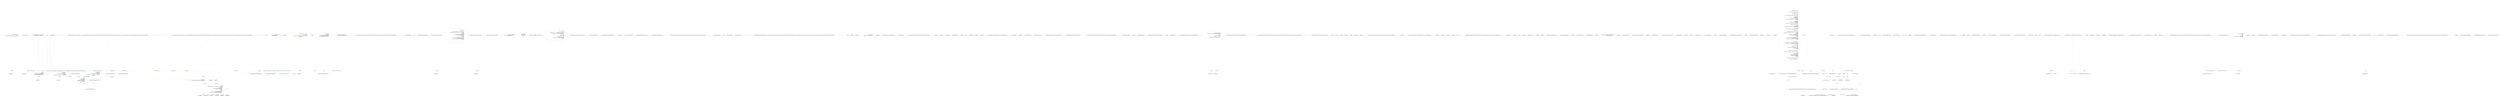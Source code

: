 digraph  {
n148 [label="CSharpx.Maybe<System.Func<T>>", span=""];
n149 [label=specProps, span=""];
n150 [label=makeDefault, span=""];
n151 [label="System.Func<System.Collections.Generic.IEnumerable<string>, System.Collections.Generic.IEnumerable<CommandLine.Core.OptionSpecification>, RailwaySharp.ErrorHandling.Result<System.Collections.Generic.IEnumerable<CommandLine.Core.Token>, CommandLine.Error>>", span=""];
n152 [label="System.Collections.Generic.IEnumerable<string>", span=""];
n153 [label=optionSpecs, span=""];
n154 [label="System.StringComparer", span=""];
n155 [label="System.Globalization.CultureInfo", span=""];
n156 [label=typeInfo, span=""];
n157 [label="System.Collections.Generic.IEnumerable<CommandLine.ErrorType>", span=""];
n158 [label=token, span=""];
n159 [label=specPropsWithValue, span=""];
n0 [cluster="CommandLine.Core.InstanceBuilder.Build<T>(CSharpx.Maybe<System.Func<T>>, System.Func<System.Collections.Generic.IEnumerable<string>, System.Collections.Generic.IEnumerable<CommandLine.Core.OptionSpecification>, RailwaySharp.ErrorHandling.Result<System.Collections.Generic.IEnumerable<CommandLine.Core.Token>, CommandLine.Error>>, System.Collections.Generic.IEnumerable<string>, System.StringComparer, System.Globalization.CultureInfo, System.Collections.Generic.IEnumerable<CommandLine.ErrorType>)", label="Entry CommandLine.Core.InstanceBuilder.Build<T>(CSharpx.Maybe<System.Func<T>>, System.Func<System.Collections.Generic.IEnumerable<string>, System.Collections.Generic.IEnumerable<CommandLine.Core.OptionSpecification>, RailwaySharp.ErrorHandling.Result<System.Collections.Generic.IEnumerable<CommandLine.Core.Token>, CommandLine.Error>>, System.Collections.Generic.IEnumerable<string>, System.StringComparer, System.Globalization.CultureInfo, System.Collections.Generic.IEnumerable<CommandLine.ErrorType>)", span="14-14"];
n1 [cluster="CommandLine.Core.InstanceBuilder.Build<T>(CSharpx.Maybe<System.Func<T>>, System.Func<System.Collections.Generic.IEnumerable<string>, System.Collections.Generic.IEnumerable<CommandLine.Core.OptionSpecification>, RailwaySharp.ErrorHandling.Result<System.Collections.Generic.IEnumerable<CommandLine.Core.Token>, CommandLine.Error>>, System.Collections.Generic.IEnumerable<string>, System.StringComparer, System.Globalization.CultureInfo, System.Collections.Generic.IEnumerable<CommandLine.ErrorType>)", label="var typeInfo = factory.MapValueOrDefault(f => f().GetType(), typeof(T))", span="22-22"];
n5 [cluster="CommandLine.Core.InstanceBuilder.Build<T>(CSharpx.Maybe<System.Func<T>>, System.Func<System.Collections.Generic.IEnumerable<string>, System.Collections.Generic.IEnumerable<CommandLine.Core.OptionSpecification>, RailwaySharp.ErrorHandling.Result<System.Collections.Generic.IEnumerable<CommandLine.Core.Token>, CommandLine.Error>>, System.Collections.Generic.IEnumerable<string>, System.StringComparer, System.Globalization.CultureInfo, System.Collections.Generic.IEnumerable<CommandLine.ErrorType>)", label="Func<T> makeDefault = () =>\r\n                typeof(T).IsMutable()\r\n                    ? factory.MapValueOrDefault(f => f(), Activator.CreateInstance<T>())\r\n                    : ReflectionHelper.CreateDefaultImmutableInstance<T>(\r\n                        (from p in specProps select p.Specification.ConversionType).ToArray())", span="33-37"];
n33 [cluster="lambda expression", label="typeof(T).IsMutable()\r\n                    ? factory.MapValueOrDefault(f => f(), Activator.CreateInstance<T>())\r\n                    : ReflectionHelper.CreateDefaultImmutableInstance<T>(\r\n                        (from p in specProps select p.Specification.ConversionType).ToArray())", span="34-37"];
n48 [cluster="lambda expression", label="var tokenizerResult = tokenizer(arguments, optionSpecs)", span="44-44"];
n50 [cluster="lambda expression", label="var partitions = TokenPartitioner.Partition(\r\n                    tokens,\r\n                    name => TypeLookup.FindTypeDescriptorAndSibling(name, optionSpecs, nameComparer))", span="48-50"];
n82 [cluster="lambda expression", label="TypeLookup.FindTypeDescriptorAndSibling(name, optionSpecs, nameComparer)", span="50-50"];
n86 [cluster="lambda expression", label="TypeConverter.ChangeType(vals, type, isScalar, parsingCulture)", span="56-56"];
n90 [cluster="lambda expression", label="TypeConverter.ChangeType(vals, type, isScalar, parsingCulture)", span="63-63"];
n93 [cluster="lambda expression", label="token.Text.MatchName(o.ShortName, o.LongName, nameComparer)", span="68-68"];
n55 [cluster="lambda expression", label="Func<T> buildMutable = () =>\r\n                {\r\n                    var mutable = factory.MapValueOrDefault(f => f(), Activator.CreateInstance<T>());\r\n                    mutable =\r\n                        mutable.SetProperties(specPropsWithValue, sp => sp.Value.IsJust(), sp => sp.Value.FromJustOrFail())\r\n                            .SetProperties(\r\n                                specPropsWithValue,\r\n                                sp => sp.Value.IsNothing() && sp.Specification.DefaultValue.IsJust(),\r\n                                sp => sp.Specification.DefaultValue.FromJustOrFail())\r\n                            .SetProperties(\r\n                                specPropsWithValue,\r\n                                sp =>\r\n                                    sp.Value.IsNothing() && sp.Specification.TargetType == TargetType.Sequence\r\n                                    && sp.Specification.DefaultValue.MatchNothing(),\r\n                                sp => sp.Property.PropertyType.GetGenericArguments().Single().CreateEmptyArray());\r\n                    return mutable;\r\n                }", span="74-90"];
n97 [cluster="lambda expression", label="var mutable = factory.MapValueOrDefault(f => f(), Activator.CreateInstance<T>())", span="76-76"];
n60 [cluster="lambda expression", label="var warnings = from e in allErrors where nonFatalErrors.Contains(e.Tag) select e", span="119-119"];
n8 [cluster="CommandLine.Core.InstanceBuilder.Build<T>(CSharpx.Maybe<System.Func<T>>, System.Func<System.Collections.Generic.IEnumerable<string>, System.Collections.Generic.IEnumerable<CommandLine.Core.OptionSpecification>, RailwaySharp.ErrorHandling.Result<System.Collections.Generic.IEnumerable<CommandLine.Core.Token>, CommandLine.Error>>, System.Collections.Generic.IEnumerable<string>, System.StringComparer, System.Globalization.CultureInfo, System.Collections.Generic.IEnumerable<CommandLine.ErrorType>)", label="var preprocessorErrors = arguments.Any()\r\n                ? arguments.Preprocess(PreprocessorGuards.Lookup(nameComparer))\r\n                : Enumerable.Empty<Error>()", span="124-126"];
n9 [cluster="CommandLine.Core.InstanceBuilder.Build<T>(CSharpx.Maybe<System.Func<T>>, System.Func<System.Collections.Generic.IEnumerable<string>, System.Collections.Generic.IEnumerable<CommandLine.Core.OptionSpecification>, RailwaySharp.ErrorHandling.Result<System.Collections.Generic.IEnumerable<CommandLine.Core.Token>, CommandLine.Error>>, System.Collections.Generic.IEnumerable<string>, System.StringComparer, System.Globalization.CultureInfo, System.Collections.Generic.IEnumerable<CommandLine.ErrorType>)", label="var result = arguments.Any()\r\n                ? preprocessorErrors.Any()\r\n                    ? notParsed(preprocessorErrors)\r\n                    : buildUp()\r\n                : buildUp()", span="128-132"];
n2 [cluster="CommandLine.Core.InstanceBuilder.Build<T>(CSharpx.Maybe<System.Func<T>>, System.Func<System.Collections.Generic.IEnumerable<string>, System.Collections.Generic.IEnumerable<CommandLine.Core.OptionSpecification>, RailwaySharp.ErrorHandling.Result<System.Collections.Generic.IEnumerable<CommandLine.Core.Token>, CommandLine.Error>>, System.Collections.Generic.IEnumerable<string>, System.StringComparer, System.Globalization.CultureInfo, System.Collections.Generic.IEnumerable<CommandLine.ErrorType>)", label="var specProps = typeInfo.GetSpecifications(pi => SpecificationProperty.Create(\r\n                    Specification.FromProperty(pi), pi, Maybe.Nothing<object>()))", span="24-25"];
n12 [cluster="CSharpx.Maybe<T1>.MapValueOrDefault<T1, T2>(System.Func<T1, T2>, T2)", label="Entry CSharpx.Maybe<T1>.MapValueOrDefault<T1, T2>(System.Func<T1, T2>, T2)", span="377-377"];
n22 [cluster="lambda expression", label="Entry lambda expression", span="22-22"];
n56 [cluster="lambda expression", label="Func<T> buildImmutable = () =>\r\n                {\r\n                    var ctor = typeInfo.GetConstructor((from sp in specProps select sp.Property.PropertyType).ToArray());\r\n                    var values = (from prms in ctor.GetParameters()\r\n                        join sp in specPropsWithValue on prms.Name.ToLower() equals sp.Property.Name.ToLower()\r\n                        select\r\n                            sp.Value.MapValueOrDefault(\r\n                                v => v,\r\n                                sp.Specification.DefaultValue.MapValueOrDefault(\r\n                                    d => d,\r\n                                    sp.Specification.ConversionType.CreateDefaultForImmutable()))).ToArray();\r\n                    var immutable = (T)ctor.Invoke(values);\r\n                    return immutable;\r\n                }", span="92-105"];
n131 [cluster="lambda expression", label="var ctor = typeInfo.GetConstructor((from sp in specProps select sp.Property.PropertyType).ToArray())", span="94-94"];
n57 [cluster="lambda expression", label="var instance = typeInfo.IsMutable() ? buildMutable() : buildImmutable()", span="107-107"];
n3 [cluster="CommandLine.Core.InstanceBuilder.Build<T>(CSharpx.Maybe<System.Func<T>>, System.Func<System.Collections.Generic.IEnumerable<string>, System.Collections.Generic.IEnumerable<CommandLine.Core.OptionSpecification>, RailwaySharp.ErrorHandling.Result<System.Collections.Generic.IEnumerable<CommandLine.Core.Token>, CommandLine.Error>>, System.Collections.Generic.IEnumerable<string>, System.StringComparer, System.Globalization.CultureInfo, System.Collections.Generic.IEnumerable<CommandLine.ErrorType>)", label="var specs = from pt in specProps select pt.Specification", span="27-27"];
n13 [cluster="System.Type.GetSpecifications<T>(System.Func<System.Reflection.PropertyInfo, T>)", label="Entry System.Type.GetSpecifications<T>(System.Func<System.Reflection.PropertyInfo, T>)", span="16-16"];
n26 [cluster="lambda expression", label="Entry lambda expression", span="24-25"];
n4 [cluster="CommandLine.Core.InstanceBuilder.Build<T>(CSharpx.Maybe<System.Func<T>>, System.Func<System.Collections.Generic.IEnumerable<string>, System.Collections.Generic.IEnumerable<CommandLine.Core.OptionSpecification>, RailwaySharp.ErrorHandling.Result<System.Collections.Generic.IEnumerable<CommandLine.Core.Token>, CommandLine.Error>>, System.Collections.Generic.IEnumerable<string>, System.StringComparer, System.Globalization.CultureInfo, System.Collections.Generic.IEnumerable<CommandLine.ErrorType>)", label="var optionSpecs = specs\r\n                .ThrowingValidate(SpecificationGuards.Lookup)\r\n                .OfType<OptionSpecification>()", span="29-31"];
n14 [cluster="Unk.ThrowingValidate", label="Entry Unk.ThrowingValidate", span=""];
n15 [cluster="System.Collections.IEnumerable.OfType<TResult>()", label="Entry System.Collections.IEnumerable.OfType<TResult>()", span="0-0"];
n6 [cluster="CommandLine.Core.InstanceBuilder.Build<T>(CSharpx.Maybe<System.Func<T>>, System.Func<System.Collections.Generic.IEnumerable<string>, System.Collections.Generic.IEnumerable<CommandLine.Core.OptionSpecification>, RailwaySharp.ErrorHandling.Result<System.Collections.Generic.IEnumerable<CommandLine.Core.Token>, CommandLine.Error>>, System.Collections.Generic.IEnumerable<string>, System.StringComparer, System.Globalization.CultureInfo, System.Collections.Generic.IEnumerable<CommandLine.ErrorType>)", label="Func<IEnumerable<Error>, ParserResult<T>> notParsed =\r\n                errs => new NotParsed<T>(makeDefault().GetType().ToTypeInfo(), errs)", span="39-40"];
n43 [cluster="lambda expression", label="new NotParsed<T>(makeDefault().GetType().ToTypeInfo(), errs)", span="40-40"];
n16 [cluster="System.Collections.Generic.IEnumerable<TSource>.Any<TSource>()", label="Entry System.Collections.Generic.IEnumerable<TSource>.Any<TSource>()", span="0-0"];
n17 [cluster="CommandLine.Core.PreprocessorGuards.Lookup(System.StringComparer)", label="Entry CommandLine.Core.PreprocessorGuards.Lookup(System.StringComparer)", span="11-11"];
n18 [cluster="System.Collections.Generic.IEnumerable<string>.Preprocess(System.Collections.Generic.IEnumerable<System.Func<System.Collections.Generic.IEnumerable<string>, System.Collections.Generic.IEnumerable<CommandLine.Error>>>)", label="Entry System.Collections.Generic.IEnumerable<string>.Preprocess(System.Collections.Generic.IEnumerable<System.Func<System.Collections.Generic.IEnumerable<string>, System.Collections.Generic.IEnumerable<CommandLine.Error>>>)", span="11-11"];
n19 [cluster="System.Linq.Enumerable.Empty<TResult>()", label="Entry System.Linq.Enumerable.Empty<TResult>()", span="0-0"];
n10 [cluster="CommandLine.Core.InstanceBuilder.Build<T>(CSharpx.Maybe<System.Func<T>>, System.Func<System.Collections.Generic.IEnumerable<string>, System.Collections.Generic.IEnumerable<CommandLine.Core.OptionSpecification>, RailwaySharp.ErrorHandling.Result<System.Collections.Generic.IEnumerable<CommandLine.Core.Token>, CommandLine.Error>>, System.Collections.Generic.IEnumerable<string>, System.StringComparer, System.Globalization.CultureInfo, System.Collections.Generic.IEnumerable<CommandLine.ErrorType>)", label="return result;", span="134-134"];
n20 [cluster="System.Func<T, TResult>.Invoke(T)", label="Entry System.Func<T, TResult>.Invoke(T)", span="0-0"];
n21 [cluster="System.Func<TResult>.Invoke()", label="Entry System.Func<TResult>.Invoke()", span="0-0"];
n11 [cluster="CommandLine.Core.InstanceBuilder.Build<T>(CSharpx.Maybe<System.Func<T>>, System.Func<System.Collections.Generic.IEnumerable<string>, System.Collections.Generic.IEnumerable<CommandLine.Core.OptionSpecification>, RailwaySharp.ErrorHandling.Result<System.Collections.Generic.IEnumerable<CommandLine.Core.Token>, CommandLine.Error>>, System.Collections.Generic.IEnumerable<string>, System.StringComparer, System.Globalization.CultureInfo, System.Collections.Generic.IEnumerable<CommandLine.ErrorType>)", label="Exit CommandLine.Core.InstanceBuilder.Build<T>(CSharpx.Maybe<System.Func<T>>, System.Func<System.Collections.Generic.IEnumerable<string>, System.Collections.Generic.IEnumerable<CommandLine.Core.OptionSpecification>, RailwaySharp.ErrorHandling.Result<System.Collections.Generic.IEnumerable<CommandLine.Core.Token>, CommandLine.Error>>, System.Collections.Generic.IEnumerable<string>, System.StringComparer, System.Globalization.CultureInfo, System.Collections.Generic.IEnumerable<CommandLine.ErrorType>)", span="14-14"];
n23 [cluster="lambda expression", label="f().GetType()", span="22-22"];
n24 [cluster="lambda expression", label="Exit lambda expression", span="22-22"];
n25 [cluster="object.GetType()", label="Entry object.GetType()", span="0-0"];
n27 [cluster="lambda expression", label="SpecificationProperty.Create(\r\n                    Specification.FromProperty(pi), pi, Maybe.Nothing<object>())", span="24-25"];
n28 [cluster="lambda expression", label="Exit lambda expression", span="24-25"];
n29 [cluster="CommandLine.Core.Specification.FromProperty(System.Reflection.PropertyInfo)", label="Entry CommandLine.Core.Specification.FromProperty(System.Reflection.PropertyInfo)", span="103-103"];
n30 [cluster="CSharpx.Maybe.Nothing<T>()", label="Entry CSharpx.Maybe.Nothing<T>()", span="116-116"];
n31 [cluster="CommandLine.Core.SpecificationProperty.Create(CommandLine.Core.Specification, System.Reflection.PropertyInfo, CSharpx.Maybe<object>)", label="Entry CommandLine.Core.SpecificationProperty.Create(CommandLine.Core.Specification, System.Reflection.PropertyInfo, CSharpx.Maybe<object>)", span="21-21"];
n32 [cluster="lambda expression", label="Entry lambda expression", span="33-37"];
n34 [cluster="lambda expression", label="Exit lambda expression", span="33-37"];
n35 [cluster="System.Type.IsMutable()", label="Entry System.Type.IsMutable()", span="139-139"];
n36 [cluster="System.Activator.CreateInstance<T>()", label="Entry System.Activator.CreateInstance<T>()", span="0-0"];
n37 [cluster="Unk.ToArray", label="Entry Unk.ToArray", span=""];
n38 [cluster="Unk.>", label="Entry Unk.>", span=""];
n39 [cluster="lambda expression", label="Entry lambda expression", span="35-35"];
n40 [cluster="lambda expression", label="f()", span="35-35"];
n41 [cluster="lambda expression", label="Exit lambda expression", span="35-35"];
n42 [cluster="lambda expression", label="Entry lambda expression", span="40-40"];
n44 [cluster="lambda expression", label="Exit lambda expression", span="40-40"];
n45 [cluster="CommandLine.NotParsed<T>.NotParsed(CommandLine.TypeInfo, System.Collections.Generic.IEnumerable<CommandLine.Error>)", label="Entry CommandLine.NotParsed<T>.NotParsed(CommandLine.TypeInfo, System.Collections.Generic.IEnumerable<CommandLine.Error>)", span="163-163"];
n46 [cluster="System.Type.ToTypeInfo()", label="Entry System.Type.ToTypeInfo()", span="174-174"];
n47 [cluster="lambda expression", label="Entry lambda expression", span="42-122"];
n49 [cluster="lambda expression", label="var tokens = tokenizerResult.SucceededWith()", span="46-46"];
n63 [cluster="System.Func<T1, T2, TResult>.Invoke(T1, T2)", label="Entry System.Func<T1, T2, TResult>.Invoke(T1, T2)", span="0-0"];
n59 [cluster="lambda expression", label="var allErrors =\r\n                    tokenizerResult.SuccessfulMessages()\r\n                        .Concat(missingValueErrors)\r\n                        .Concat(optionSpecPropsResult.SuccessfulMessages())\r\n                        .Concat(valueSpecPropsResult.SuccessfulMessages())\r\n                        .Concat(validationErrors)\r\n                        .Memorize()", span="111-117"];
n64 [cluster="RailwaySharp.ErrorHandling.Result<TSuccess, TMessage>.SucceededWith<TSuccess, TMessage>()", label="Entry RailwaySharp.ErrorHandling.Result<TSuccess, TMessage>.SucceededWith<TSuccess, TMessage>()", span="653-653"];
n58 [cluster="lambda expression", label="var validationErrors = specPropsWithValue.Validate(SpecificationPropertyRules.Lookup(tokens))", span="109-109"];
n65 [cluster="CommandLine.Core.TokenPartitioner.Partition(System.Collections.Generic.IEnumerable<CommandLine.Core.Token>, System.Func<string, CSharpx.Maybe<CommandLine.Core.TypeDescriptor>>)", label="Entry CommandLine.Core.TokenPartitioner.Partition(System.Collections.Generic.IEnumerable<CommandLine.Core.Token>, System.Func<string, CSharpx.Maybe<CommandLine.Core.TypeDescriptor>>)", span="16-16"];
n81 [cluster="lambda expression", label="Entry lambda expression", span="50-50"];
n66 [cluster="CommandLine.Core.Specification.IsOption()", label="Entry CommandLine.Core.Specification.IsOption()", span="10-10"];
n67 [cluster="Unk.MapValues", label="Entry Unk.MapValues", span=""];
n85 [cluster="lambda expression", label="Entry lambda expression", span="56-56"];
n54 [cluster="lambda expression", label="var specPropsWithValue =\r\n                    optionSpecPropsResult.SucceededWith().Concat(valueSpecPropsResult.SucceededWith())", span="71-72"];
n68 [cluster="CommandLine.Core.Specification.IsValue()", label="Entry CommandLine.Core.Specification.IsValue()", span="15-15"];
n89 [cluster="lambda expression", label="Entry lambda expression", span="63-63"];
n69 [cluster="CommandLine.MissingValueOptionError.MissingValueOptionError(CommandLine.NameInfo)", label="Entry CommandLine.MissingValueOptionError.MissingValueOptionError(CommandLine.NameInfo)", span="294-294"];
n70 [cluster="Unk.Single", label="Entry Unk.Single", span=""];
n71 [cluster="Unk.FromOptionSpecification", label="Entry Unk.FromOptionSpecification", span=""];
n92 [cluster="lambda expression", label="Entry lambda expression", span="68-68"];
n72 [cluster="System.Collections.Generic.IEnumerable<TSource>.Concat<TSource>(System.Collections.Generic.IEnumerable<TSource>)", label="Entry System.Collections.Generic.IEnumerable<TSource>.Concat<TSource>(System.Collections.Generic.IEnumerable<TSource>)", span="0-0"];
n98 [cluster="lambda expression", label="mutable =\r\n                        mutable.SetProperties(specPropsWithValue, sp => sp.Value.IsJust(), sp => sp.Value.FromJustOrFail())\r\n                            .SetProperties(\r\n                                specPropsWithValue,\r\n                                sp => sp.Value.IsNothing() && sp.Specification.DefaultValue.IsJust(),\r\n                                sp => sp.Specification.DefaultValue.FromJustOrFail())\r\n                            .SetProperties(\r\n                                specPropsWithValue,\r\n                                sp =>\r\n                                    sp.Value.IsNothing() && sp.Specification.TargetType == TargetType.Sequence\r\n                                    && sp.Specification.DefaultValue.MatchNothing(),\r\n                                sp => sp.Property.PropertyType.GetGenericArguments().Single().CreateEmptyArray())", span="77-88"];
n132 [cluster="lambda expression", label="var values = (from prms in ctor.GetParameters()\r\n                        join sp in specPropsWithValue on prms.Name.ToLower() equals sp.Property.Name.ToLower()\r\n                        select\r\n                            sp.Value.MapValueOrDefault(\r\n                                v => v,\r\n                                sp.Specification.DefaultValue.MapValueOrDefault(\r\n                                    d => d,\r\n                                    sp.Specification.ConversionType.CreateDefaultForImmutable()))).ToArray()", span="95-102"];
n61 [cluster="lambda expression", label="return allErrors.Except(warnings).ToParserResult(instance);", span="121-121"];
n73 [cluster="CommandLine.Core.SpecificationPropertyRules.Lookup(System.Collections.Generic.IEnumerable<CommandLine.Core.Token>)", label="Entry CommandLine.Core.SpecificationPropertyRules.Lookup(System.Collections.Generic.IEnumerable<CommandLine.Core.Token>)", span="12-12"];
n74 [cluster="System.Collections.Generic.IEnumerable<CommandLine.Core.SpecificationProperty>.Validate(System.Collections.Generic.IEnumerable<System.Func<System.Collections.Generic.IEnumerable<CommandLine.Core.SpecificationProperty>, System.Collections.Generic.IEnumerable<CommandLine.Error>>>)", label="Entry System.Collections.Generic.IEnumerable<CommandLine.Core.SpecificationProperty>.Validate(System.Collections.Generic.IEnumerable<System.Func<System.Collections.Generic.IEnumerable<CommandLine.Core.SpecificationProperty>, System.Collections.Generic.IEnumerable<CommandLine.Error>>>)", span="40-40"];
n75 [cluster="RailwaySharp.ErrorHandling.Result<TSuccess, TMessage>.SuccessfulMessages<TSuccess, TMessage>()", label="Entry RailwaySharp.ErrorHandling.Result<TSuccess, TMessage>.SuccessfulMessages<TSuccess, TMessage>()", span="15-15"];
n76 [cluster="Unk.Concat", label="Entry Unk.Concat", span=""];
n77 [cluster="Unk.Memorize", label="Entry Unk.Memorize", span=""];
n78 [cluster="Unk.Contains", label="Entry Unk.Contains", span=""];
n62 [cluster="lambda expression", label="Exit lambda expression", span="42-122"];
n79 [cluster="Unk.Except", label="Entry Unk.Except", span=""];
n80 [cluster="Unk.ToParserResult", label="Entry Unk.ToParserResult", span=""];
n83 [cluster="lambda expression", label="Exit lambda expression", span="50-50"];
n84 [cluster="CommandLine.Core.TypeLookup.FindTypeDescriptorAndSibling(string, System.Collections.Generic.IEnumerable<CommandLine.Core.OptionSpecification>, System.StringComparer)", label="Entry CommandLine.Core.TypeLookup.FindTypeDescriptorAndSibling(string, System.Collections.Generic.IEnumerable<CommandLine.Core.OptionSpecification>, System.StringComparer)", span="11-11"];
n87 [cluster="lambda expression", label="Exit lambda expression", span="56-56"];
n88 [cluster="CommandLine.Core.TypeConverter.ChangeType(System.Collections.Generic.IEnumerable<string>, System.Type, bool, System.Globalization.CultureInfo)", label="Entry CommandLine.Core.TypeConverter.ChangeType(System.Collections.Generic.IEnumerable<string>, System.Type, bool, System.Globalization.CultureInfo)", span="14-14"];
n91 [cluster="lambda expression", label="Exit lambda expression", span="63-63"];
n94 [cluster="lambda expression", label="Exit lambda expression", span="68-68"];
n95 [cluster="Unk.MatchName", label="Entry Unk.MatchName", span=""];
n96 [cluster="lambda expression", label="Entry lambda expression", span="74-90"];
n102 [cluster="lambda expression", label="Entry lambda expression", span="76-76"];
n99 [cluster="lambda expression", label="return mutable;", span="89-89"];
n101 [cluster="T.SetProperties<T>(System.Collections.Generic.IEnumerable<CommandLine.Core.SpecificationProperty>, System.Func<CommandLine.Core.SpecificationProperty, bool>, System.Func<CommandLine.Core.SpecificationProperty, object>)", label="Entry T.SetProperties<T>(System.Collections.Generic.IEnumerable<CommandLine.Core.SpecificationProperty>, System.Func<CommandLine.Core.SpecificationProperty, bool>, System.Func<CommandLine.Core.SpecificationProperty, object>)", span="82-82"];
n105 [cluster="lambda expression", label="Entry lambda expression", span="78-78"];
n109 [cluster="lambda expression", label="Entry lambda expression", span="78-78"];
n113 [cluster="lambda expression", label="Entry lambda expression", span="81-81"];
n117 [cluster="lambda expression", label="Entry lambda expression", span="82-82"];
n120 [cluster="lambda expression", label="Entry lambda expression", span="85-87"];
n124 [cluster="lambda expression", label="Entry lambda expression", span="88-88"];
n100 [cluster="lambda expression", label="Exit lambda expression", span="74-90"];
n103 [cluster="lambda expression", label="f()", span="76-76"];
n104 [cluster="lambda expression", label="Exit lambda expression", span="76-76"];
n106 [cluster="lambda expression", label="sp.Value.IsJust()", span="78-78"];
n107 [cluster="lambda expression", label="Exit lambda expression", span="78-78"];
n108 [cluster="CSharpx.Maybe<T>.IsJust<T>()", label="Entry CSharpx.Maybe<T>.IsJust<T>()", span="326-326"];
n110 [cluster="lambda expression", label="sp.Value.FromJustOrFail()", span="78-78"];
n111 [cluster="lambda expression", label="Exit lambda expression", span="78-78"];
n112 [cluster="CSharpx.Maybe<T>.FromJustOrFail<T>(System.Exception)", label="Entry CSharpx.Maybe<T>.FromJustOrFail<T>(System.Exception)", span="355-355"];
n114 [cluster="lambda expression", label="sp.Value.IsNothing() && sp.Specification.DefaultValue.IsJust()", span="81-81"];
n115 [cluster="lambda expression", label="Exit lambda expression", span="81-81"];
n116 [cluster="CSharpx.Maybe<T>.IsNothing<T>()", label="Entry CSharpx.Maybe<T>.IsNothing<T>()", span="334-334"];
n118 [cluster="lambda expression", label="sp.Specification.DefaultValue.FromJustOrFail()", span="82-82"];
n119 [cluster="lambda expression", label="Exit lambda expression", span="82-82"];
n121 [cluster="lambda expression", label="sp.Value.IsNothing() && sp.Specification.TargetType == TargetType.Sequence\r\n                                    && sp.Specification.DefaultValue.MatchNothing()", span="86-87"];
n122 [cluster="lambda expression", label="Exit lambda expression", span="85-87"];
n123 [cluster="CSharpx.Maybe<T>.MatchNothing()", label="Entry CSharpx.Maybe<T>.MatchNothing()", span="57-57"];
n125 [cluster="lambda expression", label="sp.Property.PropertyType.GetGenericArguments().Single().CreateEmptyArray()", span="88-88"];
n126 [cluster="lambda expression", label="Exit lambda expression", span="88-88"];
n127 [cluster="System.Type.GetGenericArguments()", label="Entry System.Type.GetGenericArguments()", span="0-0"];
n128 [cluster="System.Collections.Generic.IEnumerable<TSource>.Single<TSource>()", label="Entry System.Collections.Generic.IEnumerable<TSource>.Single<TSource>()", span="0-0"];
n129 [cluster="System.Type.CreateEmptyArray()", label="Entry System.Type.CreateEmptyArray()", span="125-125"];
n130 [cluster="lambda expression", label="Entry lambda expression", span="92-105"];
n136 [cluster="Unk.GetConstructor", label="Entry Unk.GetConstructor", span=""];
n133 [cluster="lambda expression", label="var immutable = (T)ctor.Invoke(values)", span="103-103"];
n137 [cluster="System.Reflection.MethodBase.GetParameters()", label="Entry System.Reflection.MethodBase.GetParameters()", span="0-0"];
n138 [cluster="string.ToLower()", label="Entry string.ToLower()", span="0-0"];
n139 [cluster="System.Type.CreateDefaultForImmutable()", label="Entry System.Type.CreateDefaultForImmutable()", span="149-149"];
n140 [cluster="System.Collections.Generic.IEnumerable<TSource>.ToArray<TSource>()", label="Entry System.Collections.Generic.IEnumerable<TSource>.ToArray<TSource>()", span="0-0"];
n142 [cluster="lambda expression", label="Entry lambda expression", span="99-99"];
n145 [cluster="lambda expression", label="Entry lambda expression", span="101-101"];
n134 [cluster="lambda expression", label="return immutable;", span="104-104"];
n141 [cluster="System.Reflection.ConstructorInfo.Invoke(object[])", label="Entry System.Reflection.ConstructorInfo.Invoke(object[])", span="0-0"];
n135 [cluster="lambda expression", label="Exit lambda expression", span="92-105"];
n143 [cluster="lambda expression", label=v, span="99-99"];
n144 [cluster="lambda expression", label="Exit lambda expression", span="99-99"];
n146 [cluster="lambda expression", label=d, span="101-101"];
n147 [cluster="lambda expression", label="Exit lambda expression", span="101-101"];
d7 [cluster="CommandLine.Core.InstanceBuilder.Build<T>(CSharpx.Maybe<System.Func<T>>, System.Func<System.Collections.Generic.IEnumerable<string>, System.Collections.Generic.IEnumerable<CommandLine.Core.OptionSpecification>, RailwaySharp.ErrorHandling.Result<System.Collections.Generic.IEnumerable<CommandLine.Core.Token>, CommandLine.Error>>, System.Collections.Generic.IEnumerable<string>, System.StringComparer, System.Globalization.CultureInfo, System.Collections.Generic.IEnumerable<CommandLine.ErrorType>)", color=green, community=0, label="Func<ParserResult<T>> buildUp = () =>\r\n            {\r\n                var tokenizerResult = tokenizer(arguments, optionSpecs);\r\n\r\n                var tokens = tokenizerResult.SucceededWith();\r\n\r\n                var partitions = TokenPartitioner.Partition(\r\n                    tokens,\r\n                    name => TypeLookup.FindTypeDescriptorAndSibling(name, optionSpecs, nameComparer));\r\n\r\n                var optionSpecPropsResult =\r\n                    OptionMapper.MapValues(\r\n                        (from pt in specProps where pt.Specification.IsOption() select pt),\r\n                        partitions.Options,\r\n                        (vals, type, isScalar) => TypeConverter.ChangeType(vals, type, isScalar, parsingCulture),\r\n                        nameComparer);\r\n\r\n                var valueSpecPropsResult =\r\n                    ValueMapper.MapValues(\r\n                        (from pt in specProps where pt.Specification.IsValue() select pt),\r\n                        partitions.Values,\r\n                        (vals, type, isScalar) => TypeConverter.ChangeType(vals, type, isScalar, parsingCulture));\r\n\r\n                var missingValueErrors = from token in partitions.Errors\r\n                    select\r\n                        new MissingValueOptionError(\r\n                            optionSpecs.Single(o => token.Text.MatchName(o.ShortName, o.LongName, nameComparer))\r\n                                .FromOptionSpecification());\r\n\r\n                var specPropsWithValue =\r\n                    optionSpecPropsResult.SucceededWith().Concat(valueSpecPropsResult.SucceededWith());\r\n\r\n                Func<T> buildMutable = () =>\r\n                {\r\n                    var mutable = factory.MapValueOrDefault(f => f(), Activator.CreateInstance<T>());\r\n                    mutable =\r\n                        mutable.SetProperties(specPropsWithValue, sp => sp.Value.IsJust(), sp => sp.Value.FromJustOrFail())\r\n                            .SetProperties(\r\n                                specPropsWithValue,\r\n                                sp => sp.Value.IsNothing() && sp.Specification.DefaultValue.IsJust(),\r\n                                sp => sp.Specification.DefaultValue.FromJustOrFail())\r\n                            .SetProperties(\r\n                                specPropsWithValue,\r\n                                sp =>\r\n                                    sp.Value.IsNothing() && sp.Specification.TargetType == TargetType.Sequence\r\n                                    && sp.Specification.DefaultValue.MatchNothing(),\r\n                                sp => sp.Property.PropertyType.GetGenericArguments().Single().CreateEmptyArray());\r\n                    return mutable;\r\n                };\r\n\r\n                Func<T> buildImmutable = () =>\r\n                {\r\n                    var ctor = typeInfo.GetConstructor((from sp in specProps select sp.Property.PropertyType).ToArray());\r\n                    var values = (from prms in ctor.GetParameters()\r\n                        join sp in specPropsWithValue on prms.Name.ToLower() equals sp.Property.Name.ToLower()\r\n                        select\r\n                            sp.Value.MapValueOrDefault(\r\n                                v => v,\r\n                                sp.Specification.DefaultValue.MapValueOrDefault(\r\n                                    d => d,\r\n                                    sp.Specification.ConversionType.CreateDefaultForImmutable()))).ToArray();\r\n                    var immutable = (T)ctor.Invoke(values);\r\n                    return immutable;\r\n                };\r\n\r\n                var instance = typeInfo.IsMutable() ? buildMutable() : buildImmutable();\r\n\r\n                var validationErrors = specPropsWithValue.Validate(SpecificationPropertyRules.Lookup(tokens));\r\n\r\n                var allErrors =\r\n                    tokenizerResult.SuccessfulMessages()\r\n                        .Concat(missingValueErrors)\r\n                        .Concat(optionSpecPropsResult.SuccessfulMessages())\r\n                        .Concat(valueSpecPropsResult.SuccessfulMessages())\r\n                        .Concat(validationErrors)\r\n                        .Memorize();\r\n\r\n                var warnings = from e in allErrors where nonFatalErrors.Contains(e.Tag) select e;\r\n\r\n                return allErrors.Except(warnings).ToParserResult(instance);\r\n            }", prediction=0, span="42-122"];
d0 [cluster="CommandLine.Core.InstanceBuilder.Build<T>(CSharpx.Maybe<System.Func<T>>, System.Func<System.Collections.Generic.IEnumerable<string>, System.Collections.Generic.IEnumerable<CommandLine.Core.OptionSpecification>, RailwaySharp.ErrorHandling.Result<System.Collections.Generic.IEnumerable<CommandLine.Core.Token>, CommandLine.Error>>, System.Collections.Generic.IEnumerable<string>, System.StringComparer, System.Globalization.CultureInfo, System.Collections.Generic.IEnumerable<CommandLine.ErrorType>)", label="Entry CommandLine.Core.InstanceBuilder.Build<T>(CSharpx.Maybe<System.Func<T>>, System.Func<System.Collections.Generic.IEnumerable<string>, System.Collections.Generic.IEnumerable<CommandLine.Core.OptionSpecification>, RailwaySharp.ErrorHandling.Result<System.Collections.Generic.IEnumerable<CommandLine.Core.Token>, CommandLine.Error>>, System.Collections.Generic.IEnumerable<string>, System.StringComparer, System.Globalization.CultureInfo, System.Collections.Generic.IEnumerable<CommandLine.ErrorType>)", span="14-14"];
d51 [cluster="lambda expression", color=green, community=0, label="var optionSpecPropsResult =\r\n                    OptionMapper.MapValues(\r\n                        (from pt in specProps where pt.Specification.IsOption() select pt),\r\n                        partitions.Options,\r\n                        (vals, type, isScalar) => TypeConverter.ChangeType(vals, type, isScalar, parsingCulture),\r\n                        nameComparer)", prediction=1, span="52-57"];
d52 [cluster="lambda expression", label="var valueSpecPropsResult =\r\n                    ValueMapper.MapValues(\r\n                        (from pt in specProps where pt.Specification.IsValue() select pt),\r\n                        partitions.Values,\r\n                        (vals, type, isScalar) => TypeConverter.ChangeType(vals, type, isScalar, parsingCulture))", span="59-63"];
d53 [cluster="lambda expression", color=green, community=0, label="var missingValueErrors = from token in partitions.Errors\r\n                    select\r\n                        new MissingValueOptionError(\r\n                            optionSpecs.Single(o => token.Text.MatchName(o.ShortName, o.LongName, nameComparer))\r\n                                .FromOptionSpecification())", prediction=1, span="65-69"];
d93 [cluster="lambda expression", color=green, community=0, label="token.Text.MatchName(o.ShortName, o.LongName, nameComparer)", prediction=1, span="68-68"];
m0_1 [cluster="CommandLine.Core.StatePair<T>.StatePair(T, System.Collections.Generic.IEnumerable<CommandLine.Error>)", color=green, community=0, file="TokenPartitioner.cs", label="object.Equals(value, default(T))", prediction=4, span="15-15"];
m0_2 [cluster="CommandLine.Core.StatePair<T>.StatePair(T, System.Collections.Generic.IEnumerable<CommandLine.Error>)", color=green, community=0, file="TokenPartitioner.cs", label="throw new ArgumentNullException(''value'');", prediction=5, span="15-15"];
m0_3 [cluster="CommandLine.Core.StatePair<T>.StatePair(T, System.Collections.Generic.IEnumerable<CommandLine.Error>)", file="TokenPartitioner.cs", label="errors == null", span="16-16"];
m0_4 [cluster="CommandLine.Core.StatePair<T>.StatePair(T, System.Collections.Generic.IEnumerable<CommandLine.Error>)", file="TokenPartitioner.cs", label="throw new ArgumentNullException(''errors'');", span="16-16"];
m0_5 [cluster="CommandLine.Core.StatePair<T>.StatePair(T, System.Collections.Generic.IEnumerable<CommandLine.Error>)", file="TokenPartitioner.cs", label="this.value = value", span="18-18"];
m0_8 [cluster="object.Equals(object, object)", file="TokenPartitioner.cs", label="Entry object.Equals(object, object)", span="0-0"];
m0_6 [cluster="CommandLine.Core.StatePair<T>.StatePair(T, System.Collections.Generic.IEnumerable<CommandLine.Error>)", file="TokenPartitioner.cs", label="this.errors = errors", span="19-19"];
m0_7 [cluster="CommandLine.Core.StatePair<T>.StatePair(T, System.Collections.Generic.IEnumerable<CommandLine.Error>)", file="TokenPartitioner.cs", label="Exit CommandLine.Core.StatePair<T>.StatePair(T, System.Collections.Generic.IEnumerable<CommandLine.Error>)", span="13-13"];
m0_9 [cluster="System.ArgumentNullException.ArgumentNullException(string)", file="TokenPartitioner.cs", label="Entry System.ArgumentNullException.ArgumentNullException(string)", span="0-0"];
m0_26 [cluster="Unk.SequenceEqual", file="TokenPartitioner.cs", label="Entry Unk.SequenceEqual", span=""];
m0_12 [cluster="CommandLine.Core.StatePair<T>.Equals(object)", file="TokenPartitioner.cs", label="other != null", span="35-35"];
m0_18 [cluster="CommandLine.Core.StatePair<T>.GetHashCode()", file="TokenPartitioner.cs", label="Entry CommandLine.Core.StatePair<T>.GetHashCode()", span="43-43"];
m0_37 [cluster="System.Func<T, TResult>.Invoke(T)", file="TokenPartitioner.cs", label="Entry System.Func<T, TResult>.Invoke(T)", span="0-0"];
m0_0 [cluster="CommandLine.Core.StatePair<T>.StatePair(T, System.Collections.Generic.IEnumerable<CommandLine.Error>)", file="TokenPartitioner.cs", label="Entry CommandLine.Core.StatePair<T>.StatePair(T, System.Collections.Generic.IEnumerable<CommandLine.Error>)", span="13-13"];
m0_14 [cluster="CommandLine.Core.StatePair<T>.Equals(object)", file="TokenPartitioner.cs", label="return base.Equals(obj);", span="40-40"];
m0_22 [cluster="CommandLine.Core.StatePair<T>.Equals(CommandLine.Core.StatePair<T>)", file="TokenPartitioner.cs", label="other == null", span="50-50"];
m0_34 [cluster="lambda expression", file="TokenPartitioner.cs", label="Entry lambda expression", span="28-28"];
m0_35 [cluster="lambda expression", file="TokenPartitioner.cs", label="v.IsValue()", span="28-28"];
m0_36 [cluster="lambda expression", file="TokenPartitioner.cs", label="Exit lambda expression", span="28-28"];
m0_30 [cluster="CommandLine.Core.StatePair.Create<T>(T, System.Collections.Generic.IEnumerable<CommandLine.Error>)", file="TokenPartitioner.cs", label="errors == null", span="64-64"];
m0_16 [cluster="CommandLine.Core.StatePair<T>.Equals(CommandLine.Core.StatePair<T>)", file="TokenPartitioner.cs", label="Entry CommandLine.Core.StatePair<T>.Equals(CommandLine.Core.StatePair<T>)", span="48-48"];
m0_38 [cluster="lambda expression", file="TokenPartitioner.cs", label="CommandLine.Core.StatePair<T>", span=""];
m0_24 [cluster="CommandLine.Core.StatePair<T>.Equals(CommandLine.Core.StatePair<T>)", file="TokenPartitioner.cs", label="return this.Value.Equals(other.Value) && this.Errors.SequenceEqual(other.Errors);", span="55-55"];
m0_28 [cluster="CommandLine.Core.StatePair.Create<T>(T, System.Collections.Generic.IEnumerable<CommandLine.Error>)", file="TokenPartitioner.cs", label="object.Equals(value, default(T))", span="63-63"];
m0_32 [cluster="CommandLine.Core.StatePair.Create<T>(T, System.Collections.Generic.IEnumerable<CommandLine.Error>)", file="TokenPartitioner.cs", label="return new StatePair<T>(value, errors);", span="66-66"];
m0_23 [cluster="CommandLine.Core.StatePair<T>.Equals(CommandLine.Core.StatePair<T>)", file="TokenPartitioner.cs", label="return false;", span="52-52"];
m0_27 [cluster="CommandLine.Core.StatePair.Create<T>(T, System.Collections.Generic.IEnumerable<CommandLine.Error>)", file="TokenPartitioner.cs", label="Entry CommandLine.Core.StatePair.Create<T>(T, System.Collections.Generic.IEnumerable<CommandLine.Error>)", span="61-61"];
m0_31 [cluster="CommandLine.Core.StatePair.Create<T>(T, System.Collections.Generic.IEnumerable<CommandLine.Error>)", file="TokenPartitioner.cs", label="throw new ArgumentNullException(''errors'');", span="64-64"];
m0_25 [cluster="CommandLine.Core.StatePair<T>.Equals(CommandLine.Core.StatePair<T>)", file="TokenPartitioner.cs", label="Exit CommandLine.Core.StatePair<T>.Equals(CommandLine.Core.StatePair<T>)", span="48-48"];
m0_29 [cluster="CommandLine.Core.StatePair.Create<T>(T, System.Collections.Generic.IEnumerable<CommandLine.Error>)", file="TokenPartitioner.cs", label="throw new ArgumentNullException(''value'');", span="63-63"];
m0_33 [cluster="CommandLine.Core.StatePair.Create<T>(T, System.Collections.Generic.IEnumerable<CommandLine.Error>)", file="TokenPartitioner.cs", label="Exit CommandLine.Core.StatePair.Create<T>(T, System.Collections.Generic.IEnumerable<CommandLine.Error>)", span="61-61"];
m0_39 [cluster="lambda expression", file="TokenPartitioner.cs", label="t.Text", span="35-35"];
m0_40 [cluster="lambda expression", file="TokenPartitioner.cs", label="Exit lambda expression", span="35-35"];
m0_21 [cluster="Unk.Select", file="TokenPartitioner.cs", label="Entry Unk.Select", span=""];
m0_13 [cluster="CommandLine.Core.StatePair<T>.Equals(object)", file="TokenPartitioner.cs", label="return this.Equals(other);", span="37-37"];
m0_15 [cluster="CommandLine.Core.StatePair<T>.Equals(object)", file="TokenPartitioner.cs", label="Exit CommandLine.Core.StatePair<T>.Equals(object)", span="32-32"];
m0_10 [cluster="CommandLine.Core.StatePair<T>.Equals(object)", file="TokenPartitioner.cs", label="Entry CommandLine.Core.StatePair<T>.Equals(object)", span="32-32"];
m0_17 [cluster="object.Equals(object)", file="TokenPartitioner.cs", label="Entry object.Equals(object)", span="0-0"];
m0_11 [cluster="CommandLine.Core.Switch.Partition(System.Collections.Generic.IEnumerable<CommandLine.Core.Token>, System.Func<string, CSharpx.Maybe<CommandLine.Core.TypeDescriptor>>)", file="TokenPartitioner.cs", label="Entry CommandLine.Core.Switch.Partition(System.Collections.Generic.IEnumerable<CommandLine.Core.Token>, System.Func<string, CSharpx.Maybe<CommandLine.Core.TypeDescriptor>>)", span="11-11"];
m0_20 [cluster="CommandLine.Core.StatePair<T>.GetHashCode()", file="TokenPartitioner.cs", label="Exit CommandLine.Core.StatePair<T>.GetHashCode()", span="43-43"];
m0_19 [cluster="System.Collections.Generic.IEnumerable<TSource>.Concat<TSource>(System.Collections.Generic.IEnumerable<TSource>)", file="TokenPartitioner.cs", label="Entry System.Collections.Generic.IEnumerable<TSource>.Concat<TSource>(System.Collections.Generic.IEnumerable<TSource>)", span="0-0"];
m0_41 [file="TokenPartitioner.cs", label=switches, span=""];
m0_42 [file="TokenPartitioner.cs", label=scalars, span=""];
m0_43 [file="TokenPartitioner.cs", label=sequences, span=""];
m2_8 [cluster="CommandLine.Core.ReflectionExtensions.ToDescriptor(System.Type)", file="TokenPartitions.cs", label="Entry CommandLine.Core.ReflectionExtensions.ToDescriptor(System.Type)", span="22-22"];
m2_12 [cluster="CommandLine.Core.ReflectionExtensions.ToDescriptor(System.Type)", file="TokenPartitions.cs", label="Exit CommandLine.Core.ReflectionExtensions.ToDescriptor(System.Type)", span="22-22"];
m2_43 [cluster="System.Action<T>.Invoke(T)", file="TokenPartitions.cs", label="Entry System.Action<T>.Invoke(T)", span="0-0"];
m2_6 [cluster="Unk.Any", file="TokenPartitions.cs", label="Entry Unk.Any", span=""];
m2_23 [cluster="Unk.Where", file="TokenPartitions.cs", label="Entry Unk.Where", span=""];
m2_29 [cluster="CommandLine.Core.ReflectionExtensions.SetValue<T>(System.Reflection.PropertyInfo, T, object)", file="TokenPartitions.cs", label="Entry CommandLine.Core.ReflectionExtensions.SetValue<T>(System.Reflection.PropertyInfo, T, object)", span="55-55"];
m2_30 [cluster="CommandLine.Core.ReflectionExtensions.SetValue<T>(System.Reflection.PropertyInfo, T, object)", file="TokenPartitions.cs", label="Action<Exception> fail = inner => { throw new ApplicationException(''Cannot set value to target instance.'', inner); }", span="57-57"];
m2_31 [cluster="CommandLine.Core.ReflectionExtensions.SetValue<T>(System.Reflection.PropertyInfo, T, object)", file="TokenPartitions.cs", label="property.SetValue(instance, value, null)", span="61-61"];
m2_40 [cluster="CommandLine.Core.ReflectionExtensions.SetValue<T>(System.Reflection.PropertyInfo, T, object)", file="TokenPartitions.cs", label="return instance;", span="80-80"];
m2_33 [cluster="CommandLine.Core.ReflectionExtensions.SetValue<T>(System.Reflection.PropertyInfo, T, object)", file="TokenPartitions.cs", label="fail(e)", span="65-65"];
m2_35 [cluster="CommandLine.Core.ReflectionExtensions.SetValue<T>(System.Reflection.PropertyInfo, T, object)", file="TokenPartitions.cs", label="fail(e)", span="69-69"];
m2_37 [cluster="CommandLine.Core.ReflectionExtensions.SetValue<T>(System.Reflection.PropertyInfo, T, object)", file="TokenPartitions.cs", label="fail(e)", span="73-73"];
m2_39 [cluster="CommandLine.Core.ReflectionExtensions.SetValue<T>(System.Reflection.PropertyInfo, T, object)", file="TokenPartitions.cs", label="fail(e)", span="77-77"];
m2_32 [cluster="CommandLine.Core.ReflectionExtensions.SetValue<T>(System.Reflection.PropertyInfo, T, object)", file="TokenPartitions.cs", label=TargetException, span="63-63"];
m2_34 [cluster="CommandLine.Core.ReflectionExtensions.SetValue<T>(System.Reflection.PropertyInfo, T, object)", file="TokenPartitions.cs", label=TargetParameterCountException, span="67-67"];
m2_36 [cluster="CommandLine.Core.ReflectionExtensions.SetValue<T>(System.Reflection.PropertyInfo, T, object)", file="TokenPartitions.cs", label=MethodAccessException, span="71-71"];
m2_38 [cluster="CommandLine.Core.ReflectionExtensions.SetValue<T>(System.Reflection.PropertyInfo, T, object)", file="TokenPartitions.cs", label=TargetInvocationException, span="75-75"];
m2_41 [cluster="CommandLine.Core.ReflectionExtensions.SetValue<T>(System.Reflection.PropertyInfo, T, object)", file="TokenPartitions.cs", label="Exit CommandLine.Core.ReflectionExtensions.SetValue<T>(System.Reflection.PropertyInfo, T, object)", span="55-55"];
m2_47 [cluster="System.ApplicationException.ApplicationException(string, System.Exception)", file="TokenPartitions.cs", label="Entry System.ApplicationException.ApplicationException(string, System.Exception)", span="0-0"];
m2_53 [cluster="System.Array.CreateInstance(System.Type, int)", file="TokenPartitions.cs", label="Entry System.Array.CreateInstance(System.Type, int)", span="0-0"];
m2_7 [cluster="Unk.selector", file="TokenPartitions.cs", label="Entry Unk.selector", span=""];
m2_44 [cluster="lambda expression", file="TokenPartitions.cs", label="Entry lambda expression", span="57-57"];
m2_26 [cluster="lambda expression", file="TokenPartitions.cs", label="specProp.Property.SetValue(current, selector(specProp))", span="52-52"];
m2_25 [cluster="lambda expression", file="TokenPartitions.cs", label="Entry lambda expression", span="51-52"];
m2_27 [cluster="lambda expression", file="TokenPartitions.cs", label="Exit lambda expression", span="51-52"];
m2_45 [cluster="lambda expression", file="TokenPartitions.cs", label="throw new ApplicationException(''Cannot set value to target instance.'', inner);", span="57-57"];
m2_46 [cluster="lambda expression", file="TokenPartitions.cs", label="Exit lambda expression", span="57-57"];
m2_42 [cluster="System.Reflection.PropertyInfo.SetValue(object, object, object[])", file="TokenPartitions.cs", label="Entry System.Reflection.PropertyInfo.SetValue(object, object, object[])", span="0-0"];
m2_14 [cluster="System.Type.IsAssignableFrom(System.Type)", file="TokenPartitions.cs", label="Entry System.Type.IsAssignableFrom(System.Type)", span="0-0"];
m2_3 [cluster="System.Type.GetProperties()", file="TokenPartitions.cs", label="Entry System.Type.GetProperties()", span="0-0"];
m2_0 [cluster="CommandLine.Core.ReflectionExtensions.GetSpecifications<T>(System.Type, System.Func<System.Reflection.PropertyInfo, T>)", file="TokenPartitions.cs", label="Entry CommandLine.Core.ReflectionExtensions.GetSpecifications<T>(System.Type, System.Func<System.Reflection.PropertyInfo, T>)", span="12-12"];
m2_2 [cluster="CommandLine.Core.ReflectionExtensions.GetSpecifications<T>(System.Type, System.Func<System.Reflection.PropertyInfo, T>)", file="TokenPartitions.cs", label="Exit CommandLine.Core.ReflectionExtensions.GetSpecifications<T>(System.Type, System.Func<System.Reflection.PropertyInfo, T>)", span="12-12"];
m2_4 [cluster="System.Reflection.MemberInfo.GetCustomAttributes(bool)", file="TokenPartitions.cs", label="Entry System.Reflection.MemberInfo.GetCustomAttributes(bool)", span="0-0"];
m2_24 [cluster="Unk.Aggregate", file="TokenPartitions.cs", label="Entry Unk.Aggregate", span=""];
m2_48 [cluster="CommandLine.Core.ReflectionExtensions.CreateEmptyArray(System.Type)", file="TokenPartitions.cs", label="Entry CommandLine.Core.ReflectionExtensions.CreateEmptyArray(System.Type)", span="83-83"];
m2_49 [cluster="CommandLine.Core.ReflectionExtensions.CreateEmptyArray(System.Type)", file="TokenPartitions.cs", label="type == null", span="85-85"];
m2_51 [cluster="CommandLine.Core.ReflectionExtensions.CreateEmptyArray(System.Type)", file="TokenPartitions.cs", label="return Array.CreateInstance(type, 0);", span="87-87"];
m2_50 [cluster="CommandLine.Core.ReflectionExtensions.CreateEmptyArray(System.Type)", file="TokenPartitions.cs", label="throw new ArgumentNullException(''type'');", span="85-85"];
m2_52 [cluster="CommandLine.Core.ReflectionExtensions.CreateEmptyArray(System.Type)", file="TokenPartitions.cs", label="Exit CommandLine.Core.ReflectionExtensions.CreateEmptyArray(System.Type)", span="83-83"];
m2_20 [cluster="CommandLine.Core.ReflectionExtensions.SetProperties<T>(T, System.Collections.Generic.IEnumerable<CommandLine.Core.SpecificationProperty>, System.Func<CommandLine.Core.SpecificationProperty, bool>, System.Func<CommandLine.Core.SpecificationProperty, object>)", file="TokenPartitions.cs", label="Entry CommandLine.Core.ReflectionExtensions.SetProperties<T>(T, System.Collections.Generic.IEnumerable<CommandLine.Core.SpecificationProperty>, System.Func<CommandLine.Core.SpecificationProperty, bool>, System.Func<CommandLine.Core.SpecificationProperty, object>)", span="42-42"];
m2_21 [cluster="CommandLine.Core.ReflectionExtensions.SetProperties<T>(T, System.Collections.Generic.IEnumerable<CommandLine.Core.SpecificationProperty>, System.Func<CommandLine.Core.SpecificationProperty, bool>, System.Func<CommandLine.Core.SpecificationProperty, object>)", file="TokenPartitions.cs", label="return specProps.Where(predicate)\r\n                .Aggregate(\r\n                    instance,\r\n                    (current, specProp) =>\r\n                        specProp.Property.SetValue(current, selector(specProp)));", span="48-52"];
m2_22 [cluster="CommandLine.Core.ReflectionExtensions.SetProperties<T>(T, System.Collections.Generic.IEnumerable<CommandLine.Core.SpecificationProperty>, System.Func<CommandLine.Core.SpecificationProperty, bool>, System.Func<CommandLine.Core.SpecificationProperty, object>)", file="TokenPartitions.cs", label="Exit CommandLine.Core.ReflectionExtensions.SetProperties<T>(T, System.Collections.Generic.IEnumerable<CommandLine.Core.SpecificationProperty>, System.Func<CommandLine.Core.SpecificationProperty, bool>, System.Func<CommandLine.Core.SpecificationProperty, object>)", span="42-42"];
m2_28 [cluster="Unk.SetValue", file="TokenPartitions.cs", label="Entry Unk.SetValue", span=""];
m2_13 [cluster="System.ArgumentNullException.ArgumentNullException(string)", file="TokenPartitions.cs", label="Entry System.ArgumentNullException.ArgumentNullException(string)", span="0-0"];
m2_15 [cluster="CommandLine.Core.ReflectionExtensions.IsScalar(System.Type)", file="TokenPartitions.cs", label="Entry CommandLine.Core.ReflectionExtensions.IsScalar(System.Type)", span="35-35"];
m2_19 [cluster="CommandLine.Core.ReflectionExtensions.IsScalar(System.Type)", file="TokenPartitions.cs", label="Exit CommandLine.Core.ReflectionExtensions.IsScalar(System.Type)", span="35-35"];
m2_54 [file="TokenPartitions.cs", label="System.Func<CommandLine.Core.SpecificationProperty, object>", span=""];
n148 -> n33  [color=darkseagreen4, key=1, label="CSharpx.Maybe<System.Func<T>>", style=dashed];
n149 -> n33  [color=darkseagreen4, key=1, label=specProps, style=dashed];
n149 -> d51  [color=green, key=1, label=specProps, style=dashed];
n149 -> d52  [color=darkseagreen4, key=1, label=specProps, style=dashed];
n150 -> n43  [color=darkseagreen4, key=1, label=makeDefault, style=dashed];
n153 -> n82  [color=darkseagreen4, key=1, label=optionSpecs, style=dashed];
n154 -> n82  [color=darkseagreen4, key=1, label="System.StringComparer", style=dashed];
n154 -> n93  [color=darkseagreen4, key=1, label="System.StringComparer", style=dashed];
n154 -> d51  [color=green, key=1, label="System.StringComparer", style=dashed];
n154 -> d93  [color=green, key=1, label="System.StringComparer", style=dashed];
n155 -> n86  [color=darkseagreen4, key=1, label="System.Globalization.CultureInfo", style=dashed];
n155 -> n90  [color=darkseagreen4, key=1, label="System.Globalization.CultureInfo", style=dashed];
n155 -> d51  [color=green, key=1, label="System.Globalization.CultureInfo", style=dashed];
n155 -> d52  [color=darkseagreen4, key=1, label="System.Globalization.CultureInfo", style=dashed];
n158 -> n93  [color=darkseagreen4, key=1, label=token, style=dashed];
n158 -> d93  [color=green, key=1, label=token, style=dashed];
n159 -> n98  [color=darkseagreen4, key=1, label=specPropsWithValue, style=dashed];
n0 -> n33  [color=darkseagreen4, key=1, label="CSharpx.Maybe<System.Func<T>>", style=dashed];
n0 -> n82  [color=darkseagreen4, key=1, label="System.StringComparer", style=dashed];
n0 -> n86  [color=darkseagreen4, key=1, label="System.Globalization.CultureInfo", style=dashed];
n0 -> n90  [color=darkseagreen4, key=1, label="System.Globalization.CultureInfo", style=dashed];
n0 -> n93  [color=darkseagreen4, key=1, label="System.StringComparer", style=dashed];
n1 -> n22  [color=darkseagreen4, key=1, label="lambda expression", style=dashed];
n5 -> n43  [color=darkseagreen4, key=1, label=makeDefault, style=dashed];
n33 -> n39  [color=darkseagreen4, key=1, label="lambda expression", style=dashed];
n33 -> n33  [color=darkseagreen4, key=1, label=p, style=dashed];
n48 -> n59  [color=darkseagreen4, key=1, label=tokenizerResult, style=dashed];
n50 -> n81  [color=darkseagreen4, key=1, label="lambda expression", style=dashed];
n50 -> d52  [color=darkseagreen4, key=1, label=partitions, style=dashed];
n97 -> n102  [color=darkseagreen4, key=1, label="lambda expression", style=dashed];
n2 -> n26  [color=darkseagreen4, key=1, label="lambda expression", style=dashed];
n2 -> n33  [color=darkseagreen4, key=1, label=specProps, style=dashed];
n2 -> d51  [color=green, key=1, label=specProps, style=dashed];
n2 -> d52  [color=darkseagreen4, key=1, label=specProps, style=dashed];
n57 -> n61  [color=darkseagreen4, key=1, label=instance, style=dashed];
n4 -> n82  [color=darkseagreen4, key=1, label=optionSpecs, style=dashed];
n6 -> n43  [color=darkseagreen4, key=1, label="System.Collections.Generic.IEnumerable<CommandLine.Error>", style=dashed];
n59 -> n61  [color=darkseagreen4, key=1, label=allErrors, style=dashed];
n54 -> n98  [color=darkseagreen4, key=1, label=specPropsWithValue, style=dashed];
n98 -> n98  [color=darkseagreen4, key=1, label=mutable, style=dashed];
n98 -> n105  [color=darkseagreen4, key=1, label="lambda expression", style=dashed];
n98 -> n109  [color=darkseagreen4, key=1, label="lambda expression", style=dashed];
n98 -> n113  [color=darkseagreen4, key=1, label="lambda expression", style=dashed];
n98 -> n117  [color=darkseagreen4, key=1, label="lambda expression", style=dashed];
n98 -> n120  [color=darkseagreen4, key=1, label="lambda expression", style=dashed];
n98 -> n124  [color=darkseagreen4, key=1, label="lambda expression", style=dashed];
n132 -> n142  [color=darkseagreen4, key=1, label="lambda expression", style=dashed];
n132 -> n145  [color=darkseagreen4, key=1, label="lambda expression", style=dashed];
d0 -> d51  [color=green, key=1, label="System.StringComparer", style=dashed];
d0 -> d93  [color=green, key=1, label="System.StringComparer", style=dashed];
d0 -> n33  [color=darkseagreen4, key=1, label="CSharpx.Maybe<System.Func<T>>", style=dashed];
d0 -> n82  [color=darkseagreen4, key=1, label="System.StringComparer", style=dashed];
d0 -> n86  [color=darkseagreen4, key=1, label="System.Globalization.CultureInfo", style=dashed];
d0 -> d52  [color=darkseagreen4, key=1, label="System.Globalization.CultureInfo", style=dashed];
d0 -> n90  [color=darkseagreen4, key=1, label="System.Globalization.CultureInfo", style=dashed];
d51 -> d51  [color=green, key=1, label=pt, style=dashed];
d51 -> n85  [color=green, key=1, label="lambda expression", style=dashed];
d51 -> n54  [color=green, key=1, label=optionSpecPropsResult, style=dashed];
d51 -> n59  [color=green, key=1, label=optionSpecPropsResult, style=dashed];
d52 -> d52  [color=darkseagreen4, key=1, label=pt, style=dashed];
d52 -> n89  [color=darkseagreen4, key=1, label="lambda expression", style=dashed];
d52 -> n54  [color=darkseagreen4, key=1, label=valueSpecPropsResult, style=dashed];
d52 -> n59  [color=darkseagreen4, key=1, label=valueSpecPropsResult, style=dashed];
d53 -> n92  [color=green, key=1, label="lambda expression", style=dashed];
d53 -> d93  [color=green, key=1, label=token, style=dashed];
d53 -> n59  [color=green, key=1, label=missingValueErrors, style=dashed];
m0_1 -> m0_3  [color=darkseagreen4, key=1, label=tokenList, style=dashed];
m0_1 -> m0_4  [color=darkseagreen4, key=1, label=tokenList, style=dashed];
m0_2 -> m0_24  [color=darkseagreen4, key=1, label=switches, style=dashed];
m0_2 -> m0_8  [color=darkseagreen4, key=1, label=switches, style=dashed];
m0_3 -> m0_28  [color=darkseagreen4, key=1, label=scalars, style=dashed];
m0_3 -> m0_8  [color=darkseagreen4, key=1, label=scalars, style=dashed];
m0_4 -> m0_32  [color=darkseagreen4, key=1, label=sequences, style=dashed];
m0_4 -> m0_8  [color=darkseagreen4, key=1, label=sequences, style=dashed];
m0_5 -> m0_23  [color=darkseagreen4, key=1, label="lambda expression", style=dashed];
m0_5 -> m0_27  [color=darkseagreen4, key=1, label="lambda expression", style=dashed];
m0_5 -> m0_31  [color=darkseagreen4, key=1, label="lambda expression", style=dashed];
m0_5 -> m0_7  [color=darkseagreen4, key=1, label=nonOptions, style=dashed];
m0_8 -> m0_38  [color=darkseagreen4, key=1, label="lambda expression", style=dashed];
m0_6 -> m0_34  [color=darkseagreen4, key=1, label="lambda expression", style=dashed];
m0_6 -> m0_8  [color=darkseagreen4, key=1, label=values, style=dashed];
m0_0 -> m0_3  [color=darkseagreen4, key=1, label="System.Collections.Generic.IEnumerable<CommandLine.Error>", style=dashed];
m0_16 -> m0_24  [color=darkseagreen4, key=1, label="CommandLine.Core.StatePair<T>", style=dashed];
m0_38 -> m0_13  [color=darkseagreen4, key=1, label="CommandLine.Core.StatePair<T>", style=dashed];
m0_38 -> m0_14  [color=darkseagreen4, key=1, label="CommandLine.Core.StatePair<T>", style=dashed];
m0_38 -> m0_19  [color=darkseagreen4, key=1, label="CommandLine.Core.StatePair<T>", style=dashed];
m0_38 -> m0_24  [color=darkseagreen4, key=1, label="CommandLine.Core.StatePair<T>", style=dashed];
m0_27 -> m0_32  [color=darkseagreen4, key=1, label=T, style=dashed];
m0_27 -> m0_30  [color=darkseagreen4, key=1, label="System.Collections.Generic.IEnumerable<CommandLine.Error>", style=dashed];
m0_10 -> m0_14  [color=darkseagreen4, key=1, label=object, style=dashed];
m0_11 -> m0_13  [color=darkseagreen4, key=1, label=other, style=dashed];
m0_41 -> m0_24  [color=darkseagreen4, key=1, label=switches, style=dashed];
m0_42 -> m0_28  [color=darkseagreen4, key=1, label=scalars, style=dashed];
m0_43 -> m0_32  [color=darkseagreen4, key=1, label=sequences, style=dashed];
m2_29 -> m2_31  [color=darkseagreen4, key=1, label="System.Reflection.PropertyInfo", style=dashed];
m2_29 -> m2_40  [color=darkseagreen4, key=1, label=T, style=dashed];
m2_30 -> m2_45  [color=darkseagreen4, key=1, label="System.Exception", style=dashed];
m2_30 -> m2_33  [color=darkseagreen4, key=1, label=fail, style=dashed];
m2_30 -> m2_35  [color=darkseagreen4, key=1, label=fail, style=dashed];
m2_30 -> m2_37  [color=darkseagreen4, key=1, label=fail, style=dashed];
m2_30 -> m2_39  [color=darkseagreen4, key=1, label=fail, style=dashed];
m2_48 -> m2_51  [color=darkseagreen4, key=1, label="System.Type", style=dashed];
m2_20 -> m2_26  [color=darkseagreen4, key=1, label="System.Func<CommandLine.Core.SpecificationProperty, object>", style=dashed];
m2_21 -> m2_25  [color=darkseagreen4, key=1, label="lambda expression", style=dashed];
m2_54 -> m2_26  [color=darkseagreen4, key=1, label="System.Func<CommandLine.Core.SpecificationProperty, object>", style=dashed];
}
